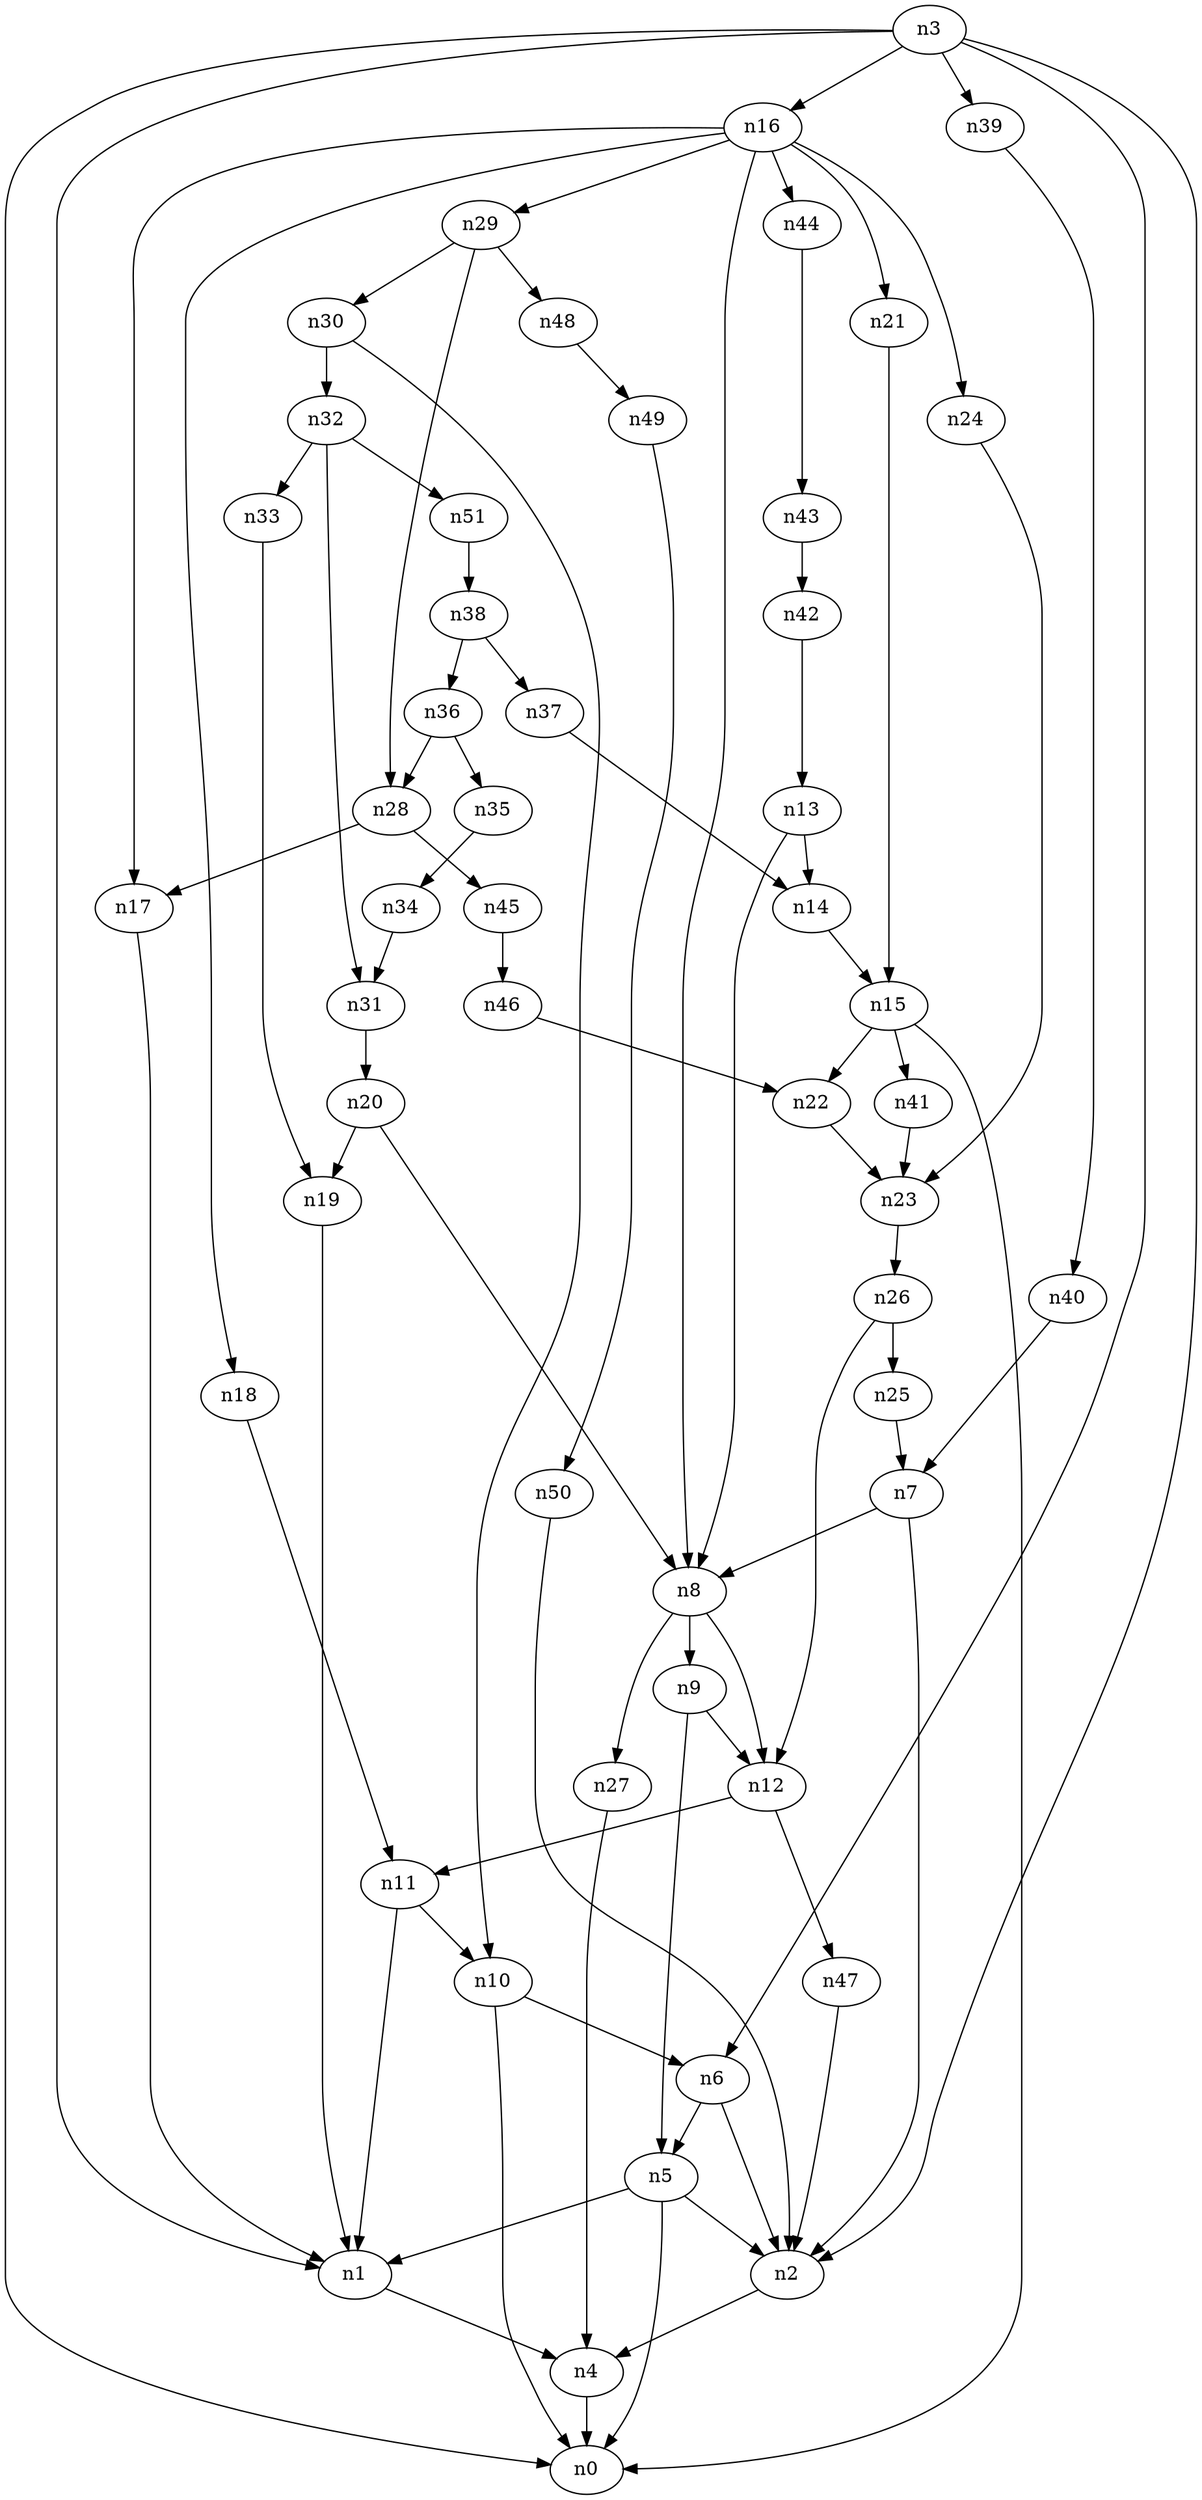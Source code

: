 digraph G {
	n1 -> n4	 [_graphml_id=e4];
	n2 -> n4	 [_graphml_id=e7];
	n3 -> n0	 [_graphml_id=e0];
	n3 -> n1	 [_graphml_id=e3];
	n3 -> n2	 [_graphml_id=e6];
	n3 -> n6	 [_graphml_id=e11];
	n3 -> n16	 [_graphml_id=e56];
	n3 -> n39	 [_graphml_id=e64];
	n4 -> n0	 [_graphml_id=e1];
	n5 -> n0	 [_graphml_id=e2];
	n5 -> n1	 [_graphml_id=e5];
	n5 -> n2	 [_graphml_id=e8];
	n6 -> n2	 [_graphml_id=e10];
	n6 -> n5	 [_graphml_id=e9];
	n7 -> n2	 [_graphml_id=e12];
	n7 -> n8	 [_graphml_id=e13];
	n8 -> n9	 [_graphml_id=e14];
	n8 -> n12	 [_graphml_id=e20];
	n8 -> n27	 [_graphml_id=e44];
	n9 -> n5	 [_graphml_id=e15];
	n9 -> n12	 [_graphml_id=e36];
	n10 -> n0	 [_graphml_id=e16];
	n10 -> n6	 [_graphml_id=e21];
	n11 -> n1	 [_graphml_id=e18];
	n11 -> n10	 [_graphml_id=e17];
	n12 -> n11	 [_graphml_id=e19];
	n12 -> n47	 [_graphml_id=e78];
	n13 -> n8	 [_graphml_id=e22];
	n13 -> n14	 [_graphml_id=e23];
	n14 -> n15	 [_graphml_id=e24];
	n15 -> n0	 [_graphml_id=e25];
	n15 -> n22	 [_graphml_id=e37];
	n15 -> n41	 [_graphml_id=e68];
	n16 -> n8	 [_graphml_id=e26];
	n16 -> n17	 [_graphml_id=e27];
	n16 -> n18	 [_graphml_id=e30];
	n16 -> n21	 [_graphml_id=e34];
	n16 -> n24	 [_graphml_id=e40];
	n16 -> n29	 [_graphml_id=e69];
	n16 -> n44	 [_graphml_id=e73];
	n17 -> n1	 [_graphml_id=e28];
	n18 -> n11	 [_graphml_id=e29];
	n19 -> n1	 [_graphml_id=e31];
	n20 -> n8	 [_graphml_id=e33];
	n20 -> n19	 [_graphml_id=e32];
	n21 -> n15	 [_graphml_id=e35];
	n22 -> n23	 [_graphml_id=e38];
	n23 -> n26	 [_graphml_id=e46];
	n24 -> n23	 [_graphml_id=e39];
	n25 -> n7	 [_graphml_id=e41];
	n26 -> n12	 [_graphml_id=e43];
	n26 -> n25	 [_graphml_id=e42];
	n27 -> n4	 [_graphml_id=e45];
	n28 -> n17	 [_graphml_id=e47];
	n28 -> n45	 [_graphml_id=e74];
	n29 -> n28	 [_graphml_id=e48];
	n29 -> n30	 [_graphml_id=e49];
	n29 -> n48	 [_graphml_id=e79];
	n30 -> n10	 [_graphml_id=e50];
	n30 -> n32	 [_graphml_id=e53];
	n31 -> n20	 [_graphml_id=e51];
	n32 -> n31	 [_graphml_id=e52];
	n32 -> n33	 [_graphml_id=e55];
	n32 -> n51	 [_graphml_id=e84];
	n33 -> n19	 [_graphml_id=e54];
	n34 -> n31	 [_graphml_id=e57];
	n35 -> n34	 [_graphml_id=e58];
	n36 -> n28	 [_graphml_id=e60];
	n36 -> n35	 [_graphml_id=e59];
	n37 -> n14	 [_graphml_id=e61];
	n38 -> n36	 [_graphml_id=e63];
	n38 -> n37	 [_graphml_id=e62];
	n39 -> n40	 [_graphml_id=e65];
	n40 -> n7	 [_graphml_id=e66];
	n41 -> n23	 [_graphml_id=e67];
	n42 -> n13	 [_graphml_id=e70];
	n43 -> n42	 [_graphml_id=e71];
	n44 -> n43	 [_graphml_id=e72];
	n45 -> n46	 [_graphml_id=e75];
	n46 -> n22	 [_graphml_id=e76];
	n47 -> n2	 [_graphml_id=e77];
	n48 -> n49	 [_graphml_id=e80];
	n49 -> n50	 [_graphml_id=e81];
	n50 -> n2	 [_graphml_id=e82];
	n51 -> n38	 [_graphml_id=e83];
}
